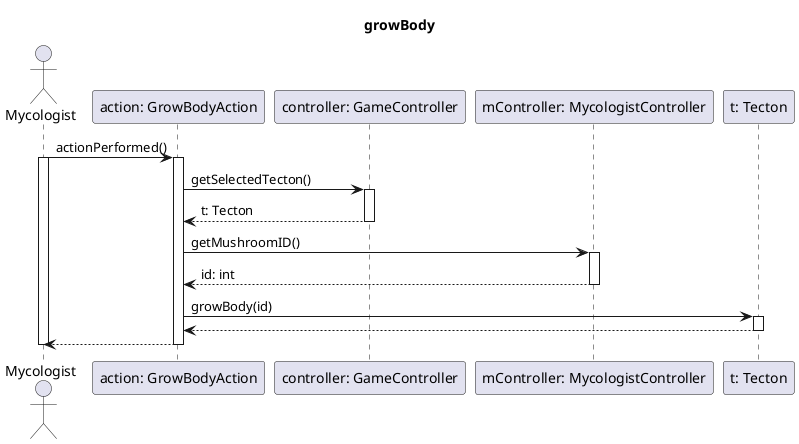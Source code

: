 @startuml growBodyMVC

title growBody
actor "Mycologist" as mc
participant "action: GrowBodyAction" as act
participant "controller: GameController" as ctr
participant "mController: MycologistController" as mctr
participant "t: Tecton" as t

mc -> act: actionPerformed()
activate mc
activate act

act -> ctr: getSelectedTecton()
activate ctr

act <-- ctr: t: Tecton
deactivate ctr

act -> mctr: getMushroomID()
activate mctr

act <-- mctr: id: int 
deactivate mctr

act -> t: growBody(id)
activate t

act <-- t
deactivate t

mc <-- act
deactivate act

deactivate mc

@enduml